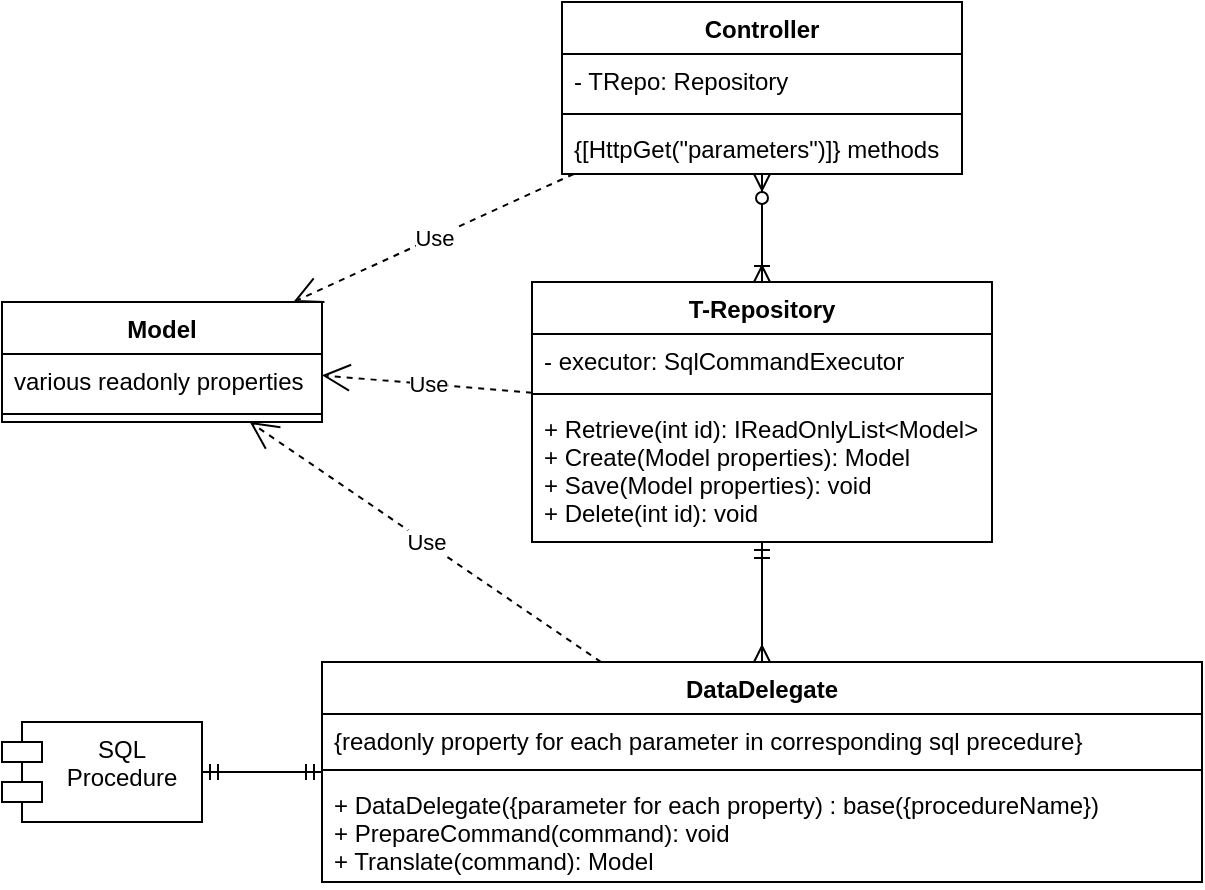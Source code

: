 <mxfile version="13.5.7" type="device"><diagram id="YxXn8YAib33MrZNyoyP6" name="Page-1"><mxGraphModel dx="721" dy="599" grid="1" gridSize="10" guides="1" tooltips="1" connect="1" arrows="1" fold="1" page="1" pageScale="1" pageWidth="850" pageHeight="1100" math="0" shadow="0"><root><mxCell id="0"/><mxCell id="1" parent="0"/><mxCell id="m7Xh91XC5-Doq1OzLigs-18" value="SQL&#10;Procedure" style="shape=module;align=left;spacingLeft=20;align=center;verticalAlign=top;" vertex="1" parent="1"><mxGeometry x="80" y="410" width="100" height="50" as="geometry"/></mxCell><mxCell id="m7Xh91XC5-Doq1OzLigs-13" value="Controller" style="swimlane;fontStyle=1;align=center;verticalAlign=top;childLayout=stackLayout;horizontal=1;startSize=26;horizontalStack=0;resizeParent=1;resizeParentMax=0;resizeLast=0;collapsible=1;marginBottom=0;" vertex="1" parent="1"><mxGeometry x="360" y="50" width="200" height="86" as="geometry"/></mxCell><mxCell id="m7Xh91XC5-Doq1OzLigs-14" value="- TRepo: Repository" style="text;strokeColor=none;fillColor=none;align=left;verticalAlign=top;spacingLeft=4;spacingRight=4;overflow=hidden;rotatable=0;points=[[0,0.5],[1,0.5]];portConstraint=eastwest;" vertex="1" parent="m7Xh91XC5-Doq1OzLigs-13"><mxGeometry y="26" width="200" height="26" as="geometry"/></mxCell><mxCell id="m7Xh91XC5-Doq1OzLigs-15" value="" style="line;strokeWidth=1;fillColor=none;align=left;verticalAlign=middle;spacingTop=-1;spacingLeft=3;spacingRight=3;rotatable=0;labelPosition=right;points=[];portConstraint=eastwest;" vertex="1" parent="m7Xh91XC5-Doq1OzLigs-13"><mxGeometry y="52" width="200" height="8" as="geometry"/></mxCell><mxCell id="m7Xh91XC5-Doq1OzLigs-16" value="{[HttpGet(&quot;parameters&quot;)]} methods" style="text;strokeColor=none;fillColor=none;align=left;verticalAlign=top;spacingLeft=4;spacingRight=4;overflow=hidden;rotatable=0;points=[[0,0.5],[1,0.5]];portConstraint=eastwest;" vertex="1" parent="m7Xh91XC5-Doq1OzLigs-13"><mxGeometry y="60" width="200" height="26" as="geometry"/></mxCell><mxCell id="m7Xh91XC5-Doq1OzLigs-21" style="edgeStyle=orthogonalEdgeStyle;rounded=0;orthogonalLoop=1;jettySize=auto;html=1;endArrow=ERzeroToMany;endFill=1;startArrow=ERoneToMany;startFill=0;" edge="1" parent="1" source="m7Xh91XC5-Doq1OzLigs-1" target="m7Xh91XC5-Doq1OzLigs-13"><mxGeometry relative="1" as="geometry"/></mxCell><mxCell id="m7Xh91XC5-Doq1OzLigs-1" value="T-Repository" style="swimlane;fontStyle=1;align=center;verticalAlign=top;childLayout=stackLayout;horizontal=1;startSize=26;horizontalStack=0;resizeParent=1;resizeParentMax=0;resizeLast=0;collapsible=1;marginBottom=0;" vertex="1" parent="1"><mxGeometry x="345" y="190" width="230" height="130" as="geometry"/></mxCell><mxCell id="m7Xh91XC5-Doq1OzLigs-2" value="- executor: SqlCommandExecutor" style="text;strokeColor=none;fillColor=none;align=left;verticalAlign=top;spacingLeft=4;spacingRight=4;overflow=hidden;rotatable=0;points=[[0,0.5],[1,0.5]];portConstraint=eastwest;" vertex="1" parent="m7Xh91XC5-Doq1OzLigs-1"><mxGeometry y="26" width="230" height="26" as="geometry"/></mxCell><mxCell id="m7Xh91XC5-Doq1OzLigs-3" value="" style="line;strokeWidth=1;fillColor=none;align=left;verticalAlign=middle;spacingTop=-1;spacingLeft=3;spacingRight=3;rotatable=0;labelPosition=right;points=[];portConstraint=eastwest;" vertex="1" parent="m7Xh91XC5-Doq1OzLigs-1"><mxGeometry y="52" width="230" height="8" as="geometry"/></mxCell><mxCell id="m7Xh91XC5-Doq1OzLigs-4" value="+ Retrieve(int id): IReadOnlyList&lt;Model&gt;&#10;+ Create(Model properties): Model&#10;+ Save(Model properties): void&#10;+ Delete(int id): void" style="text;strokeColor=none;fillColor=none;align=left;verticalAlign=top;spacingLeft=4;spacingRight=4;overflow=hidden;rotatable=0;points=[[0,0.5],[1,0.5]];portConstraint=eastwest;" vertex="1" parent="m7Xh91XC5-Doq1OzLigs-1"><mxGeometry y="60" width="230" height="70" as="geometry"/></mxCell><mxCell id="m7Xh91XC5-Doq1OzLigs-19" style="edgeStyle=orthogonalEdgeStyle;rounded=0;orthogonalLoop=1;jettySize=auto;html=1;startArrow=ERmandOne;startFill=0;endArrow=ERmandOne;endFill=0;" edge="1" parent="1" source="m7Xh91XC5-Doq1OzLigs-5" target="m7Xh91XC5-Doq1OzLigs-18"><mxGeometry relative="1" as="geometry"/></mxCell><mxCell id="m7Xh91XC5-Doq1OzLigs-20" style="edgeStyle=orthogonalEdgeStyle;rounded=0;orthogonalLoop=1;jettySize=auto;html=1;endArrow=ERmandOne;endFill=0;startArrow=ERmany;startFill=0;" edge="1" parent="1" source="m7Xh91XC5-Doq1OzLigs-5" target="m7Xh91XC5-Doq1OzLigs-1"><mxGeometry relative="1" as="geometry"/></mxCell><mxCell id="m7Xh91XC5-Doq1OzLigs-5" value="DataDelegate" style="swimlane;fontStyle=1;align=center;verticalAlign=top;childLayout=stackLayout;horizontal=1;startSize=26;horizontalStack=0;resizeParent=1;resizeParentMax=0;resizeLast=0;collapsible=1;marginBottom=0;" vertex="1" parent="1"><mxGeometry x="240" y="380" width="440" height="110" as="geometry"/></mxCell><mxCell id="m7Xh91XC5-Doq1OzLigs-6" value="{readonly property for each parameter in corresponding sql precedure}" style="text;strokeColor=none;fillColor=none;align=left;verticalAlign=top;spacingLeft=4;spacingRight=4;overflow=hidden;rotatable=0;points=[[0,0.5],[1,0.5]];portConstraint=eastwest;" vertex="1" parent="m7Xh91XC5-Doq1OzLigs-5"><mxGeometry y="26" width="440" height="24" as="geometry"/></mxCell><mxCell id="m7Xh91XC5-Doq1OzLigs-7" value="" style="line;strokeWidth=1;fillColor=none;align=left;verticalAlign=middle;spacingTop=-1;spacingLeft=3;spacingRight=3;rotatable=0;labelPosition=right;points=[];portConstraint=eastwest;" vertex="1" parent="m7Xh91XC5-Doq1OzLigs-5"><mxGeometry y="50" width="440" height="8" as="geometry"/></mxCell><mxCell id="m7Xh91XC5-Doq1OzLigs-8" value="+ DataDelegate({parameter for each property) : base({procedureName})&#10;+ PrepareCommand(command): void&#10;+ Translate(command): Model" style="text;strokeColor=none;fillColor=none;align=left;verticalAlign=top;spacingLeft=4;spacingRight=4;overflow=hidden;rotatable=0;points=[[0,0.5],[1,0.5]];portConstraint=eastwest;" vertex="1" parent="m7Xh91XC5-Doq1OzLigs-5"><mxGeometry y="58" width="440" height="52" as="geometry"/></mxCell><mxCell id="m7Xh91XC5-Doq1OzLigs-9" value="Model" style="swimlane;fontStyle=1;align=center;verticalAlign=top;childLayout=stackLayout;horizontal=1;startSize=26;horizontalStack=0;resizeParent=1;resizeParentMax=0;resizeLast=0;collapsible=1;marginBottom=0;" vertex="1" parent="1"><mxGeometry x="80" y="200" width="160" height="60" as="geometry"/></mxCell><mxCell id="m7Xh91XC5-Doq1OzLigs-10" value="various readonly properties" style="text;strokeColor=none;fillColor=none;align=left;verticalAlign=top;spacingLeft=4;spacingRight=4;overflow=hidden;rotatable=0;points=[[0,0.5],[1,0.5]];portConstraint=eastwest;" vertex="1" parent="m7Xh91XC5-Doq1OzLigs-9"><mxGeometry y="26" width="160" height="26" as="geometry"/></mxCell><mxCell id="m7Xh91XC5-Doq1OzLigs-11" value="" style="line;strokeWidth=1;fillColor=none;align=left;verticalAlign=middle;spacingTop=-1;spacingLeft=3;spacingRight=3;rotatable=0;labelPosition=right;points=[];portConstraint=eastwest;" vertex="1" parent="m7Xh91XC5-Doq1OzLigs-9"><mxGeometry y="52" width="160" height="8" as="geometry"/></mxCell><mxCell id="m7Xh91XC5-Doq1OzLigs-22" value="Use" style="endArrow=open;endSize=12;dashed=1;html=1;" edge="1" parent="1" source="m7Xh91XC5-Doq1OzLigs-13" target="m7Xh91XC5-Doq1OzLigs-9"><mxGeometry width="160" relative="1" as="geometry"><mxPoint x="90" y="320" as="sourcePoint"/><mxPoint x="250" y="320" as="targetPoint"/></mxGeometry></mxCell><mxCell id="m7Xh91XC5-Doq1OzLigs-23" value="Use" style="endArrow=open;endSize=12;dashed=1;html=1;" edge="1" parent="1" source="m7Xh91XC5-Doq1OzLigs-5" target="m7Xh91XC5-Doq1OzLigs-9"><mxGeometry width="160" relative="1" as="geometry"><mxPoint x="100" y="330" as="sourcePoint"/><mxPoint x="260" y="330" as="targetPoint"/></mxGeometry></mxCell><mxCell id="m7Xh91XC5-Doq1OzLigs-24" value="Use" style="endArrow=open;endSize=12;dashed=1;html=1;" edge="1" parent="1" source="m7Xh91XC5-Doq1OzLigs-1" target="m7Xh91XC5-Doq1OzLigs-9"><mxGeometry width="160" relative="1" as="geometry"><mxPoint x="100" y="330" as="sourcePoint"/><mxPoint x="260" y="330" as="targetPoint"/></mxGeometry></mxCell></root></mxGraphModel></diagram></mxfile>